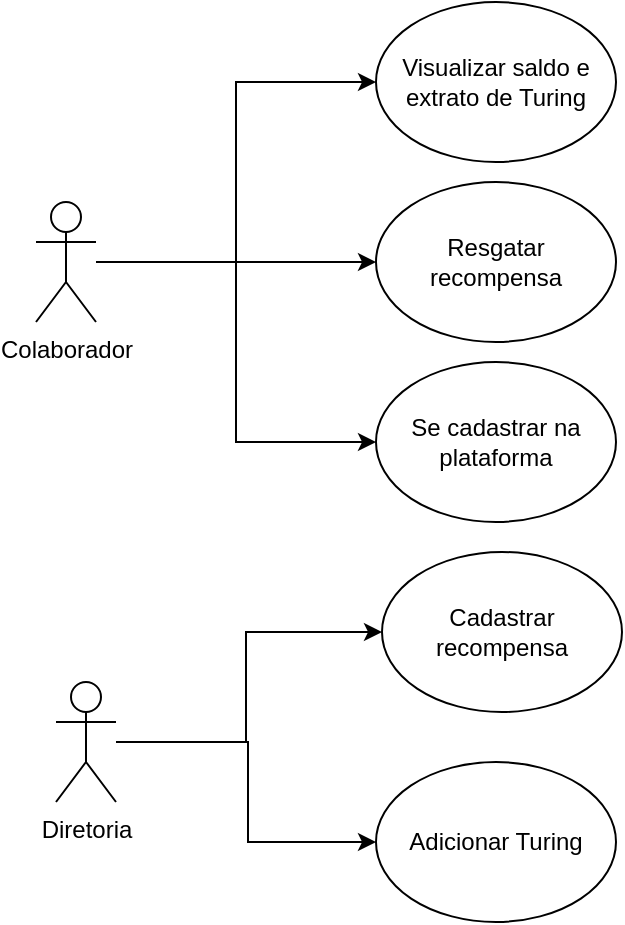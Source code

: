 <mxfile version="24.6.3" type="google">
  <diagram name="Página-1" id="NBHZvv1atR7YSYuIE8ls">
    <mxGraphModel grid="1" page="1" gridSize="10" guides="1" tooltips="1" connect="1" arrows="1" fold="1" pageScale="1" pageWidth="827" pageHeight="1169" math="0" shadow="0">
      <root>
        <mxCell id="0" />
        <mxCell id="1" parent="0" />
        <mxCell id="ZDBc-1S2DOzsnArOQbrc-6" style="edgeStyle=orthogonalEdgeStyle;rounded=0;orthogonalLoop=1;jettySize=auto;html=1;entryX=0;entryY=0.5;entryDx=0;entryDy=0;" edge="1" parent="1" source="ZDBc-1S2DOzsnArOQbrc-1" target="ZDBc-1S2DOzsnArOQbrc-2">
          <mxGeometry relative="1" as="geometry" />
        </mxCell>
        <mxCell id="ZDBc-1S2DOzsnArOQbrc-9" style="edgeStyle=orthogonalEdgeStyle;rounded=0;orthogonalLoop=1;jettySize=auto;html=1;entryX=0;entryY=0.5;entryDx=0;entryDy=0;" edge="1" parent="1" source="ZDBc-1S2DOzsnArOQbrc-1" target="ZDBc-1S2DOzsnArOQbrc-7">
          <mxGeometry relative="1" as="geometry" />
        </mxCell>
        <mxCell id="ZDBc-1S2DOzsnArOQbrc-12" style="edgeStyle=orthogonalEdgeStyle;rounded=0;orthogonalLoop=1;jettySize=auto;html=1;entryX=0;entryY=0.5;entryDx=0;entryDy=0;" edge="1" parent="1" source="ZDBc-1S2DOzsnArOQbrc-1" target="ZDBc-1S2DOzsnArOQbrc-11">
          <mxGeometry relative="1" as="geometry" />
        </mxCell>
        <mxCell id="ZDBc-1S2DOzsnArOQbrc-1" value="&lt;div&gt;Colaborador&lt;/div&gt;" style="shape=umlActor;verticalLabelPosition=bottom;verticalAlign=top;html=1;" vertex="1" parent="1">
          <mxGeometry x="180" y="370" width="30" height="60" as="geometry" />
        </mxCell>
        <mxCell id="ZDBc-1S2DOzsnArOQbrc-2" value="Visualizar saldo e extrato de Turing" style="ellipse;whiteSpace=wrap;html=1;" vertex="1" parent="1">
          <mxGeometry x="350" y="270" width="120" height="80" as="geometry" />
        </mxCell>
        <mxCell id="ZDBc-1S2DOzsnArOQbrc-15" style="edgeStyle=orthogonalEdgeStyle;rounded=0;orthogonalLoop=1;jettySize=auto;html=1;entryX=0;entryY=0.5;entryDx=0;entryDy=0;" edge="1" parent="1" source="ZDBc-1S2DOzsnArOQbrc-5" target="ZDBc-1S2DOzsnArOQbrc-14">
          <mxGeometry relative="1" as="geometry">
            <Array as="points">
              <mxPoint x="286" y="640" />
              <mxPoint x="286" y="690" />
            </Array>
          </mxGeometry>
        </mxCell>
        <mxCell id="ZDBc-1S2DOzsnArOQbrc-17" style="edgeStyle=orthogonalEdgeStyle;rounded=0;orthogonalLoop=1;jettySize=auto;html=1;entryX=0;entryY=0.5;entryDx=0;entryDy=0;" edge="1" parent="1" source="ZDBc-1S2DOzsnArOQbrc-5" target="ZDBc-1S2DOzsnArOQbrc-13">
          <mxGeometry relative="1" as="geometry">
            <Array as="points">
              <mxPoint x="285" y="640" />
              <mxPoint x="285" y="585" />
            </Array>
          </mxGeometry>
        </mxCell>
        <mxCell id="ZDBc-1S2DOzsnArOQbrc-5" value="Diretoria" style="shape=umlActor;verticalLabelPosition=bottom;verticalAlign=top;html=1;" vertex="1" parent="1">
          <mxGeometry x="190" y="610" width="30" height="60" as="geometry" />
        </mxCell>
        <mxCell id="ZDBc-1S2DOzsnArOQbrc-7" value="Resgatar recompensa" style="ellipse;whiteSpace=wrap;html=1;" vertex="1" parent="1">
          <mxGeometry x="350" y="360" width="120" height="80" as="geometry" />
        </mxCell>
        <mxCell id="ZDBc-1S2DOzsnArOQbrc-11" value="Se cadastrar na plataforma" style="ellipse;whiteSpace=wrap;html=1;" vertex="1" parent="1">
          <mxGeometry x="350" y="450" width="120" height="80" as="geometry" />
        </mxCell>
        <mxCell id="ZDBc-1S2DOzsnArOQbrc-13" value="Cadastrar recompensa" style="ellipse;whiteSpace=wrap;html=1;" vertex="1" parent="1">
          <mxGeometry x="353" y="545" width="120" height="80" as="geometry" />
        </mxCell>
        <mxCell id="ZDBc-1S2DOzsnArOQbrc-14" value="Adicionar Turing" style="ellipse;whiteSpace=wrap;html=1;" vertex="1" parent="1">
          <mxGeometry x="350" y="650" width="120" height="80" as="geometry" />
        </mxCell>
      </root>
    </mxGraphModel>
  </diagram>
</mxfile>
